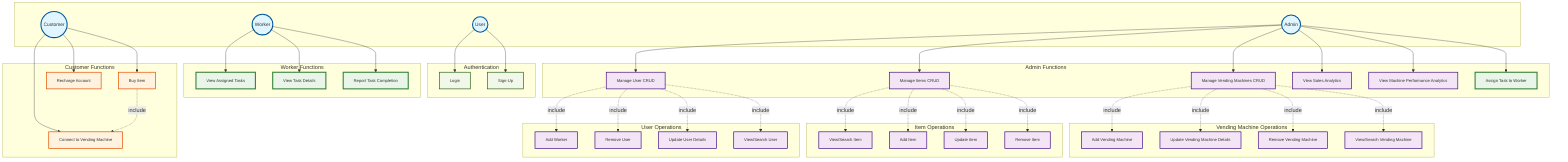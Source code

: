 graph TB
    %% Attori
    Admin((Admin))
    Worker((Worker))
    Customer((Customer))
    User((User))
    
    %% Use Cases - Autenticazione
    UC_Login[Login]
    UC_SignUp[Sign-Up]
    
    %% Use Cases - Gestione Vending Machine (Admin)
    UC1[Add Vending Machine]
    UC2[Update Vending Machine Details]
    UC3[Remove Vending Machine]
    UC4[View/Search Vending Machine]
    UC5[Manage Vending Machines CRUD]
    
    %% Use Cases - Gestione Items (Admin)
    UC6[View/Search Item]
    UC7[Add Item]
    UC8[Update Item]
    UC9[Remove Item]
    UC10[Manage Items CRUD]
    
    %% Use Cases - Gestione Users (Admin)
    UC11[Add Worker]
    UC12[Remove User]
    UC13[Update User Details]
    UC14[View/Search User]
    UC15[Manage User CRUD]
    
    %% Use Cases - Analytics e Performance (Admin)
    UC16[View Sales Analytics]
    UC17[View Machine Performance Analytics]
    
    %% Use Cases - Task Management
    UC18[Assign Task to Worker]
    UC19[View Assigned Tasks]
    UC20[View Task Details]
    UC21[Report Task Completion]
    
    %% Use Cases - Customer
    UC22[Buy Item]
    UC23[Connect to Vending Machine]
    UC24[Recharge Account]
    
    %% Connessioni User (Autenticazione)
    User --> UC_Login
    User --> UC_SignUp
    
    %% Connessioni Admin
    Admin --> UC5
    Admin --> UC10
    Admin --> UC15
    Admin --> UC16
    Admin --> UC17
    Admin --> UC18
    
    %% Connessioni Worker
    Worker --> UC19
    Worker --> UC20
    Worker --> UC21
    
    %% Connessioni Customer
    Customer --> UC22
    Customer --> UC23
    Customer --> UC24
    
    %% Include relationships per Vending Machine CRUD
    UC5 -.->|include| UC1
    UC5 -.->|include| UC2
    UC5 -.->|include| UC3
    UC5 -.->|include| UC4
    
    %% Include relationships per Items CRUD
    UC10 -.->|include| UC6
    UC10 -.->|include| UC7
    UC10 -.->|include| UC8
    UC10 -.->|include| UC9
    
    %% Include relationships per User CRUD
    UC15 -.->|include| UC11
    UC15 -.->|include| UC12
    UC15 -.->|include| UC13
    UC15 -.->|include| UC14
    
    %% Include relationship per Customer
    UC22 -.->|include| UC23
    
    %% Posizionamento per maggiore spazio
    subgraph " "
        Admin
        Worker
        Customer
        User
    end
    
    subgraph "Authentication"
        UC_Login
        UC_SignUp
    end
    
    subgraph "Admin Functions"
        UC5
        UC10
        UC15
        UC16
        UC17
        UC18
    end
    
    subgraph "Worker Functions"
        UC19
        UC20
        UC21
    end
    
    subgraph "Customer Functions"
        UC22
        UC23
        UC24
    end
    
    subgraph "Vending Machine Operations"
        UC1
        UC2
        UC3
        UC4
    end
    
    subgraph "Item Operations"
        UC6
        UC7
        UC8
        UC9
    end
    
    subgraph "User Operations"
        UC11
        UC12
        UC13
        UC14
    end
    
    %% Styling per dimensioni maggiori
    classDef actor fill:#e1f5fe,stroke:#01579b,stroke-width:3px,font-size:14px
    classDef usecase fill:#f3e5f5,stroke:#4a148c,stroke-width:2px,font-size:12px
    classDef newfeature fill:#e8f5e8,stroke:#2e7d32,stroke-width:3px,font-size:12px
    classDef customer fill:#fff3e0,stroke:#e65100,stroke-width:2px,font-size:12px
    classDef auth fill:#f1f8e9,stroke:#33691e,stroke-width:2px,font-size:12px
    
    class Admin,Worker,Customer,User actor
    class UC1,UC2,UC3,UC4,UC5,UC6,UC7,UC8,UC9,UC10,UC11,UC12,UC13,UC14,UC15,UC16,UC17 usecase
    class UC18,UC19,UC20,UC21 newfeature
    class UC22,UC23,UC24 customer
    class UC_Login,UC_SignUp auth